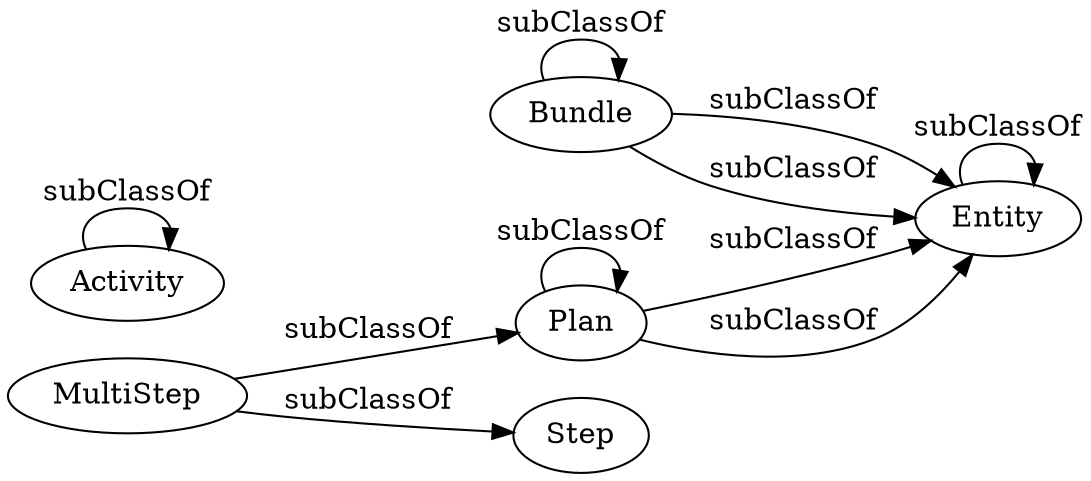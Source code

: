 digraph ar2dtool_diagram { 
rankdir=LR;
size="1000"
	"Entity" -> "Entity" [ label = "subClassOf" ];
	"Activity" -> "Activity" [ label = "subClassOf" ];
	"Bundle" -> "Entity" [ label = "subClassOf" ];
	"Plan" -> "Entity" [ label = "subClassOf" ];
	"Plan" -> "Plan" [ label = "subClassOf" ];
	"Plan" -> "Entity" [ label = "subClassOf" ];
	"Bundle" -> "Bundle" [ label = "subClassOf" ];
	"Bundle" -> "Entity" [ label = "subClassOf" ];
	"MultiStep" -> "Step" [ label = "subClassOf" ];
	"MultiStep" -> "Plan" [ label = "subClassOf" ];

}
